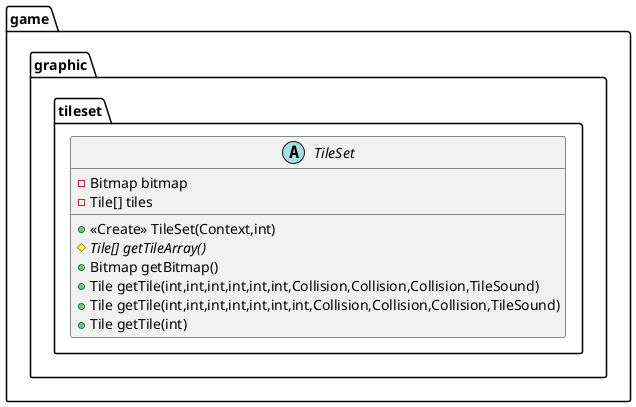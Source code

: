 @startuml
abstract class game.graphic.tileset.TileSet {
- Bitmap bitmap
- Tile[] tiles
+ <<Create>> TileSet(Context,int)
# {abstract}Tile[] getTileArray()
+ Bitmap getBitmap()
+ Tile getTile(int,int,int,int,int,int,Collision,Collision,Collision,TileSound)
+ Tile getTile(int,int,int,int,int,int,int,Collision,Collision,Collision,TileSound)
+ Tile getTile(int)
}


@enduml